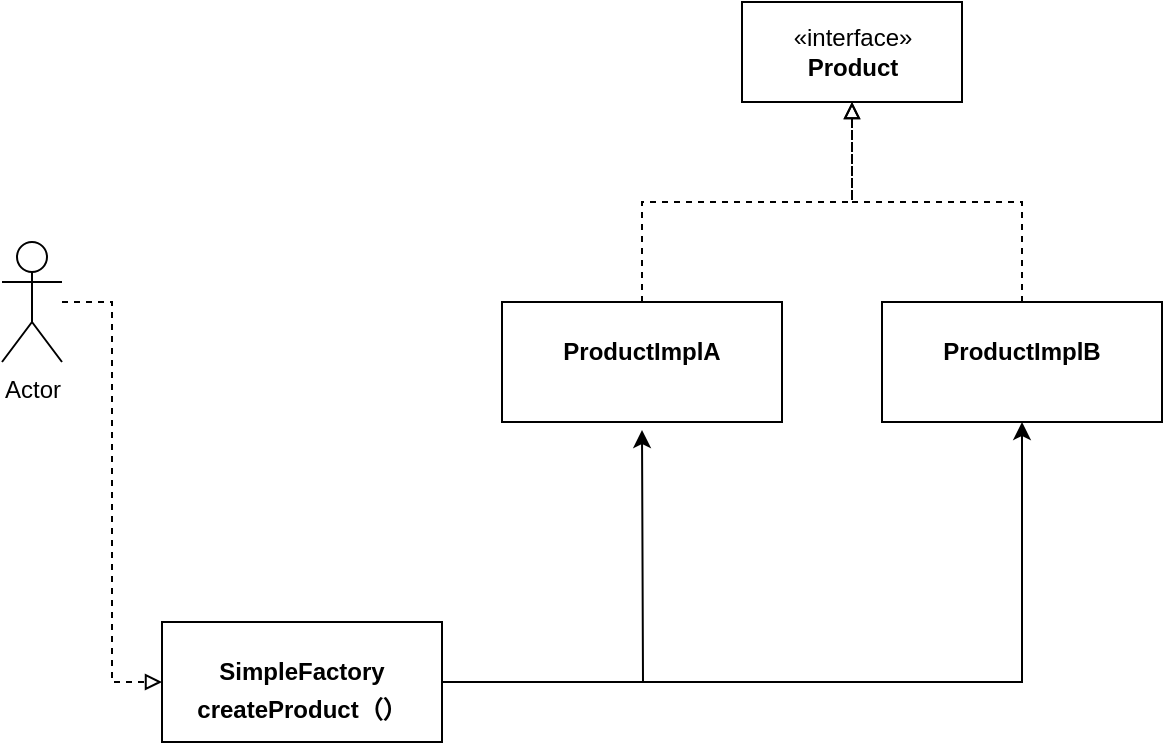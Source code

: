 <mxfile version="14.8.4" type="github">
  <diagram id="qFqPaxt84j7U-PXWmILb" name="Page-1">
    <mxGraphModel dx="946" dy="645" grid="1" gridSize="10" guides="1" tooltips="1" connect="1" arrows="1" fold="1" page="1" pageScale="1" pageWidth="827" pageHeight="1169" math="0" shadow="0">
      <root>
        <mxCell id="0" />
        <mxCell id="1" parent="0" />
        <mxCell id="aQGxSlsHaq3K5OFzLRpE-9" style="edgeStyle=orthogonalEdgeStyle;rounded=0;orthogonalLoop=1;jettySize=auto;html=1;entryX=0;entryY=0.5;entryDx=0;entryDy=0;dashed=1;endArrow=block;endFill=0;" edge="1" parent="1" source="aQGxSlsHaq3K5OFzLRpE-1" target="aQGxSlsHaq3K5OFzLRpE-2">
          <mxGeometry relative="1" as="geometry" />
        </mxCell>
        <mxCell id="aQGxSlsHaq3K5OFzLRpE-1" value="Actor" style="shape=umlActor;verticalLabelPosition=bottom;verticalAlign=top;html=1;" vertex="1" parent="1">
          <mxGeometry x="140" y="210" width="30" height="60" as="geometry" />
        </mxCell>
        <mxCell id="aQGxSlsHaq3K5OFzLRpE-10" style="edgeStyle=orthogonalEdgeStyle;rounded=0;orthogonalLoop=1;jettySize=auto;html=1;endArrow=classic;endFill=1;" edge="1" parent="1" source="aQGxSlsHaq3K5OFzLRpE-2">
          <mxGeometry relative="1" as="geometry">
            <mxPoint x="460" y="304" as="targetPoint" />
          </mxGeometry>
        </mxCell>
        <mxCell id="aQGxSlsHaq3K5OFzLRpE-11" style="edgeStyle=orthogonalEdgeStyle;rounded=0;orthogonalLoop=1;jettySize=auto;html=1;endArrow=classic;endFill=1;" edge="1" parent="1" source="aQGxSlsHaq3K5OFzLRpE-2" target="aQGxSlsHaq3K5OFzLRpE-4">
          <mxGeometry relative="1" as="geometry" />
        </mxCell>
        <mxCell id="aQGxSlsHaq3K5OFzLRpE-2" value="&lt;p style=&quot;margin: 0px ; margin-top: 4px ; text-align: center&quot;&gt;&lt;br&gt;&lt;b&gt;SimpleFactory&lt;/b&gt;&lt;/p&gt;&lt;p style=&quot;margin: 0px ; margin-top: 4px ; text-align: center&quot;&gt;&lt;b&gt;createProduct（）&lt;/b&gt;&lt;/p&gt;" style="verticalAlign=top;align=left;overflow=fill;fontSize=12;fontFamily=Helvetica;html=1;" vertex="1" parent="1">
          <mxGeometry x="220" y="400" width="140" height="60" as="geometry" />
        </mxCell>
        <mxCell id="aQGxSlsHaq3K5OFzLRpE-7" style="edgeStyle=orthogonalEdgeStyle;rounded=0;orthogonalLoop=1;jettySize=auto;html=1;exitX=0.5;exitY=0;exitDx=0;exitDy=0;entryX=0.5;entryY=1;entryDx=0;entryDy=0;dashed=1;endArrow=block;endFill=0;" edge="1" parent="1" source="aQGxSlsHaq3K5OFzLRpE-3" target="aQGxSlsHaq3K5OFzLRpE-6">
          <mxGeometry relative="1" as="geometry" />
        </mxCell>
        <mxCell id="aQGxSlsHaq3K5OFzLRpE-3" value="&lt;p style=&quot;margin: 0px ; margin-top: 4px ; text-align: center&quot;&gt;&lt;br&gt;&lt;b&gt;ProductImplA&lt;/b&gt;&lt;/p&gt;" style="verticalAlign=top;align=left;overflow=fill;fontSize=12;fontFamily=Helvetica;html=1;" vertex="1" parent="1">
          <mxGeometry x="390" y="240" width="140" height="60" as="geometry" />
        </mxCell>
        <mxCell id="aQGxSlsHaq3K5OFzLRpE-8" style="edgeStyle=orthogonalEdgeStyle;rounded=0;orthogonalLoop=1;jettySize=auto;html=1;dashed=1;endArrow=block;endFill=0;" edge="1" parent="1" source="aQGxSlsHaq3K5OFzLRpE-4" target="aQGxSlsHaq3K5OFzLRpE-6">
          <mxGeometry relative="1" as="geometry" />
        </mxCell>
        <mxCell id="aQGxSlsHaq3K5OFzLRpE-4" value="&lt;p style=&quot;margin: 0px ; margin-top: 4px ; text-align: center&quot;&gt;&lt;br&gt;&lt;b&gt;ProductImplB&lt;/b&gt;&lt;/p&gt;" style="verticalAlign=top;align=left;overflow=fill;fontSize=12;fontFamily=Helvetica;html=1;" vertex="1" parent="1">
          <mxGeometry x="580" y="240" width="140" height="60" as="geometry" />
        </mxCell>
        <mxCell id="aQGxSlsHaq3K5OFzLRpE-6" value="«interface»&lt;br&gt;&lt;b&gt;Product&lt;/b&gt;" style="html=1;" vertex="1" parent="1">
          <mxGeometry x="510" y="90" width="110" height="50" as="geometry" />
        </mxCell>
      </root>
    </mxGraphModel>
  </diagram>
</mxfile>
